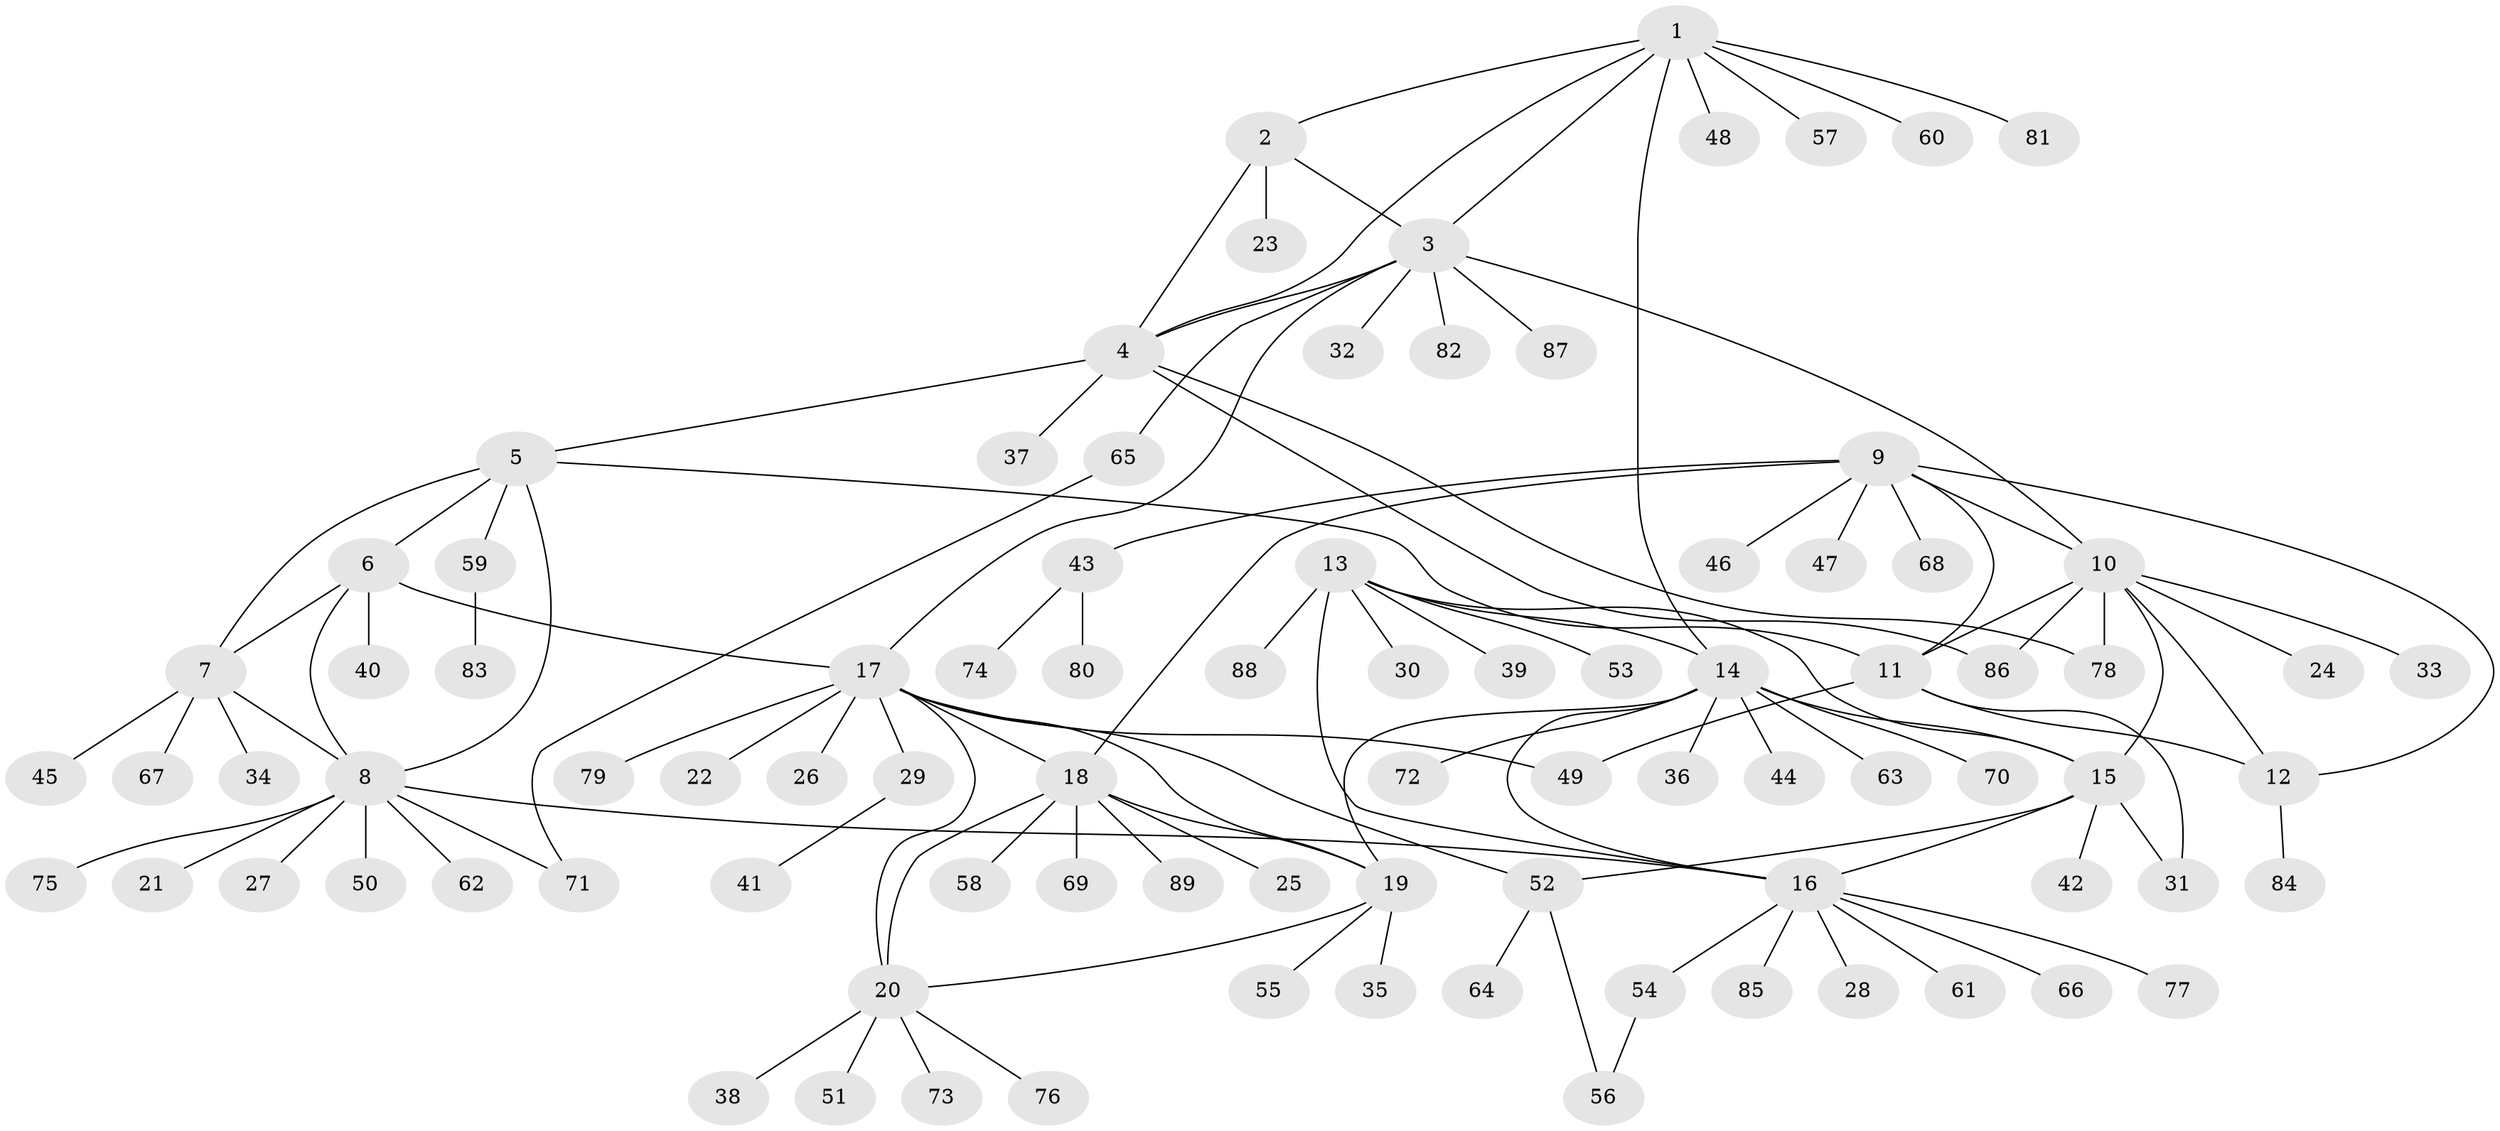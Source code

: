 // Generated by graph-tools (version 1.1) at 2025/02/03/09/25 03:02:33]
// undirected, 89 vertices, 116 edges
graph export_dot {
graph [start="1"]
  node [color=gray90,style=filled];
  1;
  2;
  3;
  4;
  5;
  6;
  7;
  8;
  9;
  10;
  11;
  12;
  13;
  14;
  15;
  16;
  17;
  18;
  19;
  20;
  21;
  22;
  23;
  24;
  25;
  26;
  27;
  28;
  29;
  30;
  31;
  32;
  33;
  34;
  35;
  36;
  37;
  38;
  39;
  40;
  41;
  42;
  43;
  44;
  45;
  46;
  47;
  48;
  49;
  50;
  51;
  52;
  53;
  54;
  55;
  56;
  57;
  58;
  59;
  60;
  61;
  62;
  63;
  64;
  65;
  66;
  67;
  68;
  69;
  70;
  71;
  72;
  73;
  74;
  75;
  76;
  77;
  78;
  79;
  80;
  81;
  82;
  83;
  84;
  85;
  86;
  87;
  88;
  89;
  1 -- 2;
  1 -- 3;
  1 -- 4;
  1 -- 14;
  1 -- 48;
  1 -- 57;
  1 -- 60;
  1 -- 81;
  2 -- 3;
  2 -- 4;
  2 -- 23;
  3 -- 4;
  3 -- 10;
  3 -- 17;
  3 -- 32;
  3 -- 65;
  3 -- 82;
  3 -- 87;
  4 -- 5;
  4 -- 37;
  4 -- 78;
  4 -- 86;
  5 -- 6;
  5 -- 7;
  5 -- 8;
  5 -- 11;
  5 -- 59;
  6 -- 7;
  6 -- 8;
  6 -- 17;
  6 -- 40;
  7 -- 8;
  7 -- 34;
  7 -- 45;
  7 -- 67;
  8 -- 16;
  8 -- 21;
  8 -- 27;
  8 -- 50;
  8 -- 62;
  8 -- 71;
  8 -- 75;
  9 -- 10;
  9 -- 11;
  9 -- 12;
  9 -- 18;
  9 -- 43;
  9 -- 46;
  9 -- 47;
  9 -- 68;
  10 -- 11;
  10 -- 12;
  10 -- 15;
  10 -- 24;
  10 -- 33;
  10 -- 78;
  10 -- 86;
  11 -- 12;
  11 -- 31;
  11 -- 49;
  12 -- 84;
  13 -- 14;
  13 -- 15;
  13 -- 16;
  13 -- 30;
  13 -- 39;
  13 -- 53;
  13 -- 88;
  14 -- 15;
  14 -- 16;
  14 -- 19;
  14 -- 36;
  14 -- 44;
  14 -- 63;
  14 -- 70;
  14 -- 72;
  15 -- 16;
  15 -- 31;
  15 -- 42;
  15 -- 52;
  16 -- 28;
  16 -- 54;
  16 -- 61;
  16 -- 66;
  16 -- 77;
  16 -- 85;
  17 -- 18;
  17 -- 19;
  17 -- 20;
  17 -- 22;
  17 -- 26;
  17 -- 29;
  17 -- 49;
  17 -- 52;
  17 -- 79;
  18 -- 19;
  18 -- 20;
  18 -- 25;
  18 -- 58;
  18 -- 69;
  18 -- 89;
  19 -- 20;
  19 -- 35;
  19 -- 55;
  20 -- 38;
  20 -- 51;
  20 -- 73;
  20 -- 76;
  29 -- 41;
  43 -- 74;
  43 -- 80;
  52 -- 56;
  52 -- 64;
  54 -- 56;
  59 -- 83;
  65 -- 71;
}
